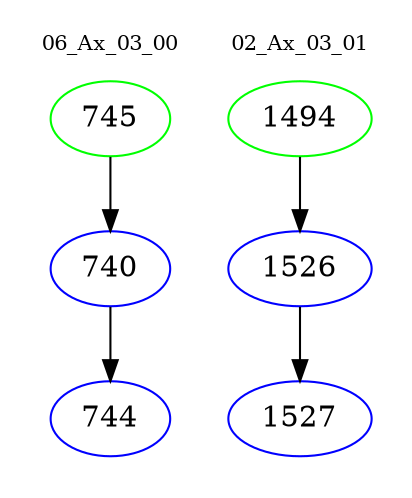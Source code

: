 digraph{
subgraph cluster_0 {
color = white
label = "06_Ax_03_00";
fontsize=10;
T0_745 [label="745", color="green"]
T0_745 -> T0_740 [color="black"]
T0_740 [label="740", color="blue"]
T0_740 -> T0_744 [color="black"]
T0_744 [label="744", color="blue"]
}
subgraph cluster_1 {
color = white
label = "02_Ax_03_01";
fontsize=10;
T1_1494 [label="1494", color="green"]
T1_1494 -> T1_1526 [color="black"]
T1_1526 [label="1526", color="blue"]
T1_1526 -> T1_1527 [color="black"]
T1_1527 [label="1527", color="blue"]
}
}

